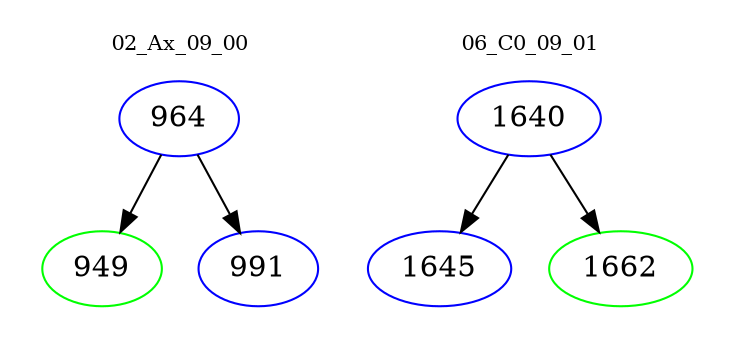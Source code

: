 digraph{
subgraph cluster_0 {
color = white
label = "02_Ax_09_00";
fontsize=10;
T0_964 [label="964", color="blue"]
T0_964 -> T0_949 [color="black"]
T0_949 [label="949", color="green"]
T0_964 -> T0_991 [color="black"]
T0_991 [label="991", color="blue"]
}
subgraph cluster_1 {
color = white
label = "06_C0_09_01";
fontsize=10;
T1_1640 [label="1640", color="blue"]
T1_1640 -> T1_1645 [color="black"]
T1_1645 [label="1645", color="blue"]
T1_1640 -> T1_1662 [color="black"]
T1_1662 [label="1662", color="green"]
}
}

